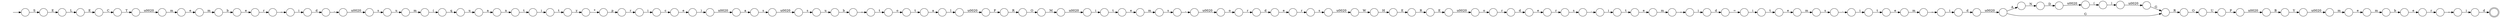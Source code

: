 digraph Automaton {
  rankdir = LR;
  0 [shape=circle,label=""];
  0 -> 4 [label="n"]
  1 [shape=circle,label=""];
  1 -> 75 [label="="]
  2 [shape=circle,label=""];
  2 -> 65 [label="M"]
  3 [shape=circle,label=""];
  3 -> 30 [label="e"]
  4 [shape=circle,label=""];
  4 -> 95 [label="t"]
  5 [shape=circle,label=""];
  5 -> 45 [label="b"]
  6 [shape=circle,label=""];
  6 -> 3 [label="t"]
  7 [shape=circle,label=""];
  7 -> 2 [label="O"]
  8 [shape=circle,label=""];
  8 -> 77 [label="W"]
  9 [shape=circle,label=""];
  9 -> 63 [label="E"]
  10 [shape=circle,label=""];
  10 -> 123 [label="s"]
  11 [shape=circle,label=""];
  11 -> 60 [label="q"]
  12 [shape=circle,label=""];
  12 -> 58 [label="m"]
  13 [shape=circle,label=""];
  13 -> 84 [label="T"]
  14 [shape=circle,label=""];
  14 -> 23 [label="m"]
  15 [shape=circle,label=""];
  15 -> 114 [label="A"]
  15 -> 103 [label="G"]
  16 [shape=circle,label=""];
  16 -> 61 [label="c"]
  17 [shape=circle,label=""];
  17 -> 18 [label="\u0020"]
  18 [shape=circle,label=""];
  18 -> 53 [label="F"]
  19 [shape=circle,label=""];
  19 -> 34 [label="e"]
  20 [shape=circle,label=""];
  20 -> 16 [label="i"]
  21 [shape=circle,label=""];
  21 -> 24 [label=")"]
  22 [shape=circle,label=""];
  22 -> 120 [label="i"]
  23 [shape=circle,label=""];
  23 -> 93 [label="e"]
  24 [shape=circle,label=""];
  24 -> 49 [label="\u0020"]
  25 [shape=circle,label=""];
  25 -> 130 [label="t"]
  26 [shape=circle,label=""];
  26 -> 100 [label="d"]
  27 [shape=circle,label=""];
  27 -> 43 [label="_"]
  28 [shape=circle,label=""];
  28 -> 13 [label="C"]
  29 [shape=circle,label=""];
  29 -> 71 [label="e"]
  30 [shape=circle,label=""];
  30 -> 10 [label="m"]
  31 [shape=circle,label=""];
  31 -> 83 [label="Y"]
  32 [shape=circle,label=""];
  32 -> 22 [label="."]
  33 [shape=circle,label=""];
  33 -> 97 [label="\u0020"]
  34 [shape=circle,label=""];
  34 -> 5 [label="m"]
  35 [shape=circle,label=""];
  35 -> 37 [label="_"]
  36 [shape=circle,label=""];
  36 -> 66 [label="_"]
  37 [shape=circle,label=""];
  37 -> 52 [label="i"]
  38 [shape=circle,label=""];
  38 -> 127 [label="U"]
  39 [shape=circle,label=""];
  39 -> 59 [label="d"]
  40 [shape=circle,label=""];
  40 -> 106 [label="t"]
  41 [shape=circle,label=""];
  41 -> 126 [label="\u0020"]
  42 [shape=circle,label=""];
  42 -> 11 [label="("]
  43 [shape=circle,label=""];
  43 -> 39 [label="i"]
  44 [shape=circle,label=""];
  initial [shape=plaintext,label=""];
  initial -> 44
  44 -> 9 [label="S"]
  45 [shape=circle,label=""];
  45 -> 73 [label="e"]
  46 [shape=circle,label=""];
  46 -> 42 [label="m"]
  47 [shape=circle,label=""];
  47 -> 74 [label="o"]
  48 [shape=circle,label=""];
  48 -> 51 [label="s"]
  49 [shape=circle,label=""];
  49 -> 103 [label="G"]
  50 [shape=circle,label=""];
  50 -> 78 [label="r"]
  51 [shape=circle,label=""];
  51 -> 113 [label="u"]
  52 [shape=circle,label=""];
  52 -> 109 [label="d"]
  53 [shape=circle,label=""];
  53 -> 7 [label="R"]
  54 [shape=circle,label=""];
  54 -> 12 [label="e"]
  55 [shape=circle,label=""];
  55 -> 8 [label="\u0020"]
  56 [shape=circle,label=""];
  56 -> 64 [label="i"]
  57 [shape=circle,label=""];
  57 -> 86 [label="s"]
  58 [shape=circle,label=""];
  58 -> 32 [label="s"]
  59 [shape=circle,label=""];
  59 -> 15 [label="\u0020"]
  60 [shape=circle,label=""];
  60 -> 85 [label="u"]
  61 [shape=circle,label=""];
  61 -> 89 [label="e"]
  62 [shape=circle,label=""];
  62 -> 25 [label="o"]
  63 [shape=circle,label=""];
  63 -> 67 [label="L"]
  64 [shape=circle,label=""];
  64 -> 1 [label="d"]
  65 [shape=circle,label=""];
  65 -> 98 [label="\u0020"]
  66 [shape=circle,label=""];
  66 -> 62 [label="t"]
  67 [shape=circle,label=""];
  67 -> 28 [label="E"]
  68 [shape=circle,label=""];
  68 -> 50 [label="e"]
  69 [shape=circle,label=""];
  69 -> 57 [label="r"]
  70 [shape=circle,label=""];
  70 -> 17 [label="l"]
  71 [shape=circle,label=""];
  71 -> 27 [label="m"]
  72 [shape=circle,label=""];
  72 -> 79 [label="a"]
  73 [shape=circle,label=""];
  73 -> 35 [label="r"]
  74 [shape=circle,label=""];
  74 -> 76 [label="r"]
  75 [shape=circle,label=""];
  75 -> 107 [label="i"]
  76 [shape=circle,label=""];
  76 -> 90 [label="d"]
  77 [shape=circle,label=""];
  77 -> 129 [label="H"]
  78 [shape=circle,label=""];
  78 -> 110 [label="_"]
  79 [shape=circle,label=""];
  79 -> 124 [label="s"]
  80 [shape=circle,label=""];
  80 -> 111 [label="m"]
  81 [shape=circle,label=""];
  81 -> 94 [label="D"]
  82 [shape=circle,label=""];
  82 -> 19 [label="m"]
  83 [shape=circle,label=""];
  83 -> 14 [label="\u0020"]
  84 [shape=circle,label=""];
  84 -> 82 [label="\u0020"]
  85 [shape=circle,label=""];
  85 -> 0 [label="a"]
  86 [shape=circle,label=""];
  86 -> 116 [label="."]
  87 [shape=circle,label=""];
  87 -> 20 [label="r"]
  88 [shape=circle,label=""];
  88 -> 104 [label="r"]
  89 [shape=circle,label=""];
  89 -> 118 [label=")"]
  90 [shape=circle,label=""];
  90 -> 96 [label="e"]
  91 [shape=circle,label=""];
  91 -> 68 [label="b"]
  92 [shape=circle,label=""];
  92 -> 101 [label="R"]
  93 [shape=circle,label=""];
  93 -> 91 [label="m"]
  94 [shape=circle,label=""];
  94 -> 108 [label="\u0020"]
  95 [shape=circle,label=""];
  95 -> 40 [label="i"]
  96 [shape=circle,label=""];
  96 -> 121 [label="r"]
  97 [shape=circle,label=""];
  97 -> 99 [label="s"]
  98 [shape=circle,label=""];
  98 -> 6 [label="i"]
  99 [shape=circle,label=""];
  99 -> 46 [label="u"]
  100 [shape=doublecircle,label=""];
  101 [shape=circle,label=""];
  101 -> 41 [label="E"]
  102 [shape=circle,label=""];
  102 -> 47 [label="\u0020"]
  103 [shape=circle,label=""];
  103 -> 119 [label="R"]
  104 [shape=circle,label=""];
  104 -> 128 [label="d"]
  105 [shape=circle,label=""];
  105 -> 112 [label="t"]
  106 [shape=circle,label=""];
  106 -> 122 [label="y"]
  107 [shape=circle,label=""];
  107 -> 54 [label="t"]
  108 [shape=circle,label=""];
  108 -> 21 [label="("]
  109 [shape=circle,label=""];
  109 -> 33 [label=","]
  110 [shape=circle,label=""];
  110 -> 26 [label="i"]
  111 [shape=circle,label=""];
  111 -> 56 [label="_"]
  112 [shape=circle,label=""];
  112 -> 80 [label="e"]
  113 [shape=circle,label=""];
  113 -> 36 [label="b"]
  114 [shape=circle,label=""];
  114 -> 81 [label="N"]
  115 [shape=circle,label=""];
  115 -> 31 [label="B"]
  116 [shape=circle,label=""];
  116 -> 105 [label="i"]
  117 [shape=circle,label=""];
  117 -> 87 [label="p"]
  118 [shape=circle,label=""];
  118 -> 72 [label="\u0020"]
  119 [shape=circle,label=""];
  119 -> 38 [label="O"]
  120 [shape=circle,label=""];
  120 -> 29 [label="t"]
  121 [shape=circle,label=""];
  121 -> 55 [label="s"]
  122 [shape=circle,label=""];
  122 -> 117 [label="*"]
  123 [shape=circle,label=""];
  123 -> 102 [label=","]
  124 [shape=circle,label=""];
  124 -> 48 [label="\u0020"]
  125 [shape=circle,label=""];
  125 -> 115 [label="\u0020"]
  126 [shape=circle,label=""];
  126 -> 88 [label="o"]
  127 [shape=circle,label=""];
  127 -> 125 [label="P"]
  128 [shape=circle,label=""];
  128 -> 69 [label="e"]
  129 [shape=circle,label=""];
  129 -> 92 [label="E"]
  130 [shape=circle,label=""];
  130 -> 70 [label="a"]
}

